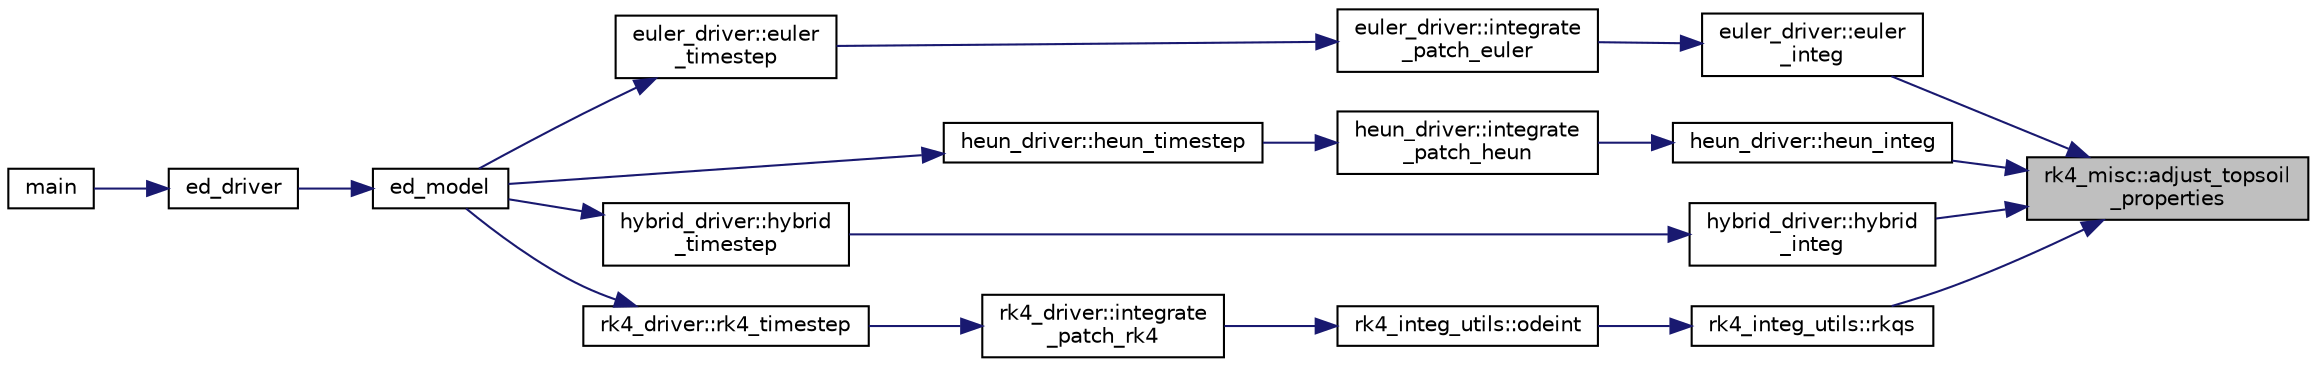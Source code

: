 digraph "rk4_misc::adjust_topsoil_properties"
{
 // LATEX_PDF_SIZE
  edge [fontname="Helvetica",fontsize="10",labelfontname="Helvetica",labelfontsize="10"];
  node [fontname="Helvetica",fontsize="10",shape=record];
  rankdir="RL";
  Node1 [label="rk4_misc::adjust_topsoil\l_properties",height=0.2,width=0.4,color="black", fillcolor="grey75", style="filled", fontcolor="black",tooltip=" "];
  Node1 -> Node2 [dir="back",color="midnightblue",fontsize="10",style="solid"];
  Node2 [label="euler_driver::euler\l_integ",height=0.2,width=0.4,color="black", fillcolor="white", style="filled",URL="$namespaceeuler__driver.html#aebf9f5fedece6cef3feb10e627f4e527",tooltip=" "];
  Node2 -> Node3 [dir="back",color="midnightblue",fontsize="10",style="solid"];
  Node3 [label="euler_driver::integrate\l_patch_euler",height=0.2,width=0.4,color="black", fillcolor="white", style="filled",URL="$namespaceeuler__driver.html#a22c3b83ca15e3a80e0c05371c83cedab",tooltip=" "];
  Node3 -> Node4 [dir="back",color="midnightblue",fontsize="10",style="solid"];
  Node4 [label="euler_driver::euler\l_timestep",height=0.2,width=0.4,color="black", fillcolor="white", style="filled",URL="$namespaceeuler__driver.html#a55664cda4554324c478d426edcc090ba",tooltip=" "];
  Node4 -> Node5 [dir="back",color="midnightblue",fontsize="10",style="solid"];
  Node5 [label="ed_model",height=0.2,width=0.4,color="black", fillcolor="white", style="filled",URL="$ed__model_8_f90.html#a9804b9ca3fcb1b4e17171d786d50c32c",tooltip="Begins, updates, and outputs results from ecosystem simulation."];
  Node5 -> Node6 [dir="back",color="midnightblue",fontsize="10",style="solid"];
  Node6 [label="ed_driver",height=0.2,width=0.4,color="black", fillcolor="white", style="filled",URL="$ed__driver_8_f90.html#a5706bd8bee60960fe8166de1870e47da",tooltip=" "];
  Node6 -> Node7 [dir="back",color="midnightblue",fontsize="10",style="solid"];
  Node7 [label="main",height=0.2,width=0.4,color="black", fillcolor="white", style="filled",URL="$edmain_8_f90.html#a8ec2266d83cd6c0b762cbcbc92c0af3d",tooltip=" "];
  Node1 -> Node8 [dir="back",color="midnightblue",fontsize="10",style="solid"];
  Node8 [label="heun_driver::heun_integ",height=0.2,width=0.4,color="black", fillcolor="white", style="filled",URL="$namespaceheun__driver.html#af9332131a749001cd8a8e0e010a2ad53",tooltip=" "];
  Node8 -> Node9 [dir="back",color="midnightblue",fontsize="10",style="solid"];
  Node9 [label="heun_driver::integrate\l_patch_heun",height=0.2,width=0.4,color="black", fillcolor="white", style="filled",URL="$namespaceheun__driver.html#abb1bb84ab9ad1d5dc5aec57b996752f8",tooltip=" "];
  Node9 -> Node10 [dir="back",color="midnightblue",fontsize="10",style="solid"];
  Node10 [label="heun_driver::heun_timestep",height=0.2,width=0.4,color="black", fillcolor="white", style="filled",URL="$namespaceheun__driver.html#afef0343ba81822423a4a5ebfa053686a",tooltip=" "];
  Node10 -> Node5 [dir="back",color="midnightblue",fontsize="10",style="solid"];
  Node1 -> Node11 [dir="back",color="midnightblue",fontsize="10",style="solid"];
  Node11 [label="hybrid_driver::hybrid\l_integ",height=0.2,width=0.4,color="black", fillcolor="white", style="filled",URL="$namespacehybrid__driver.html#ad5f85fbe933837294251a604c869f7bb",tooltip=" "];
  Node11 -> Node12 [dir="back",color="midnightblue",fontsize="10",style="solid"];
  Node12 [label="hybrid_driver::hybrid\l_timestep",height=0.2,width=0.4,color="black", fillcolor="white", style="filled",URL="$namespacehybrid__driver.html#a579b44c8008742b4e1728108d2c7b0d3",tooltip=" "];
  Node12 -> Node5 [dir="back",color="midnightblue",fontsize="10",style="solid"];
  Node1 -> Node13 [dir="back",color="midnightblue",fontsize="10",style="solid"];
  Node13 [label="rk4_integ_utils::rkqs",height=0.2,width=0.4,color="black", fillcolor="white", style="filled",URL="$namespacerk4__integ__utils.html#acd30a6653bb12c1b9a567c90798cba59",tooltip=" "];
  Node13 -> Node14 [dir="back",color="midnightblue",fontsize="10",style="solid"];
  Node14 [label="rk4_integ_utils::odeint",height=0.2,width=0.4,color="black", fillcolor="white", style="filled",URL="$namespacerk4__integ__utils.html#a479cb673a6f002065a13f3888a76fc5c",tooltip=" "];
  Node14 -> Node15 [dir="back",color="midnightblue",fontsize="10",style="solid"];
  Node15 [label="rk4_driver::integrate\l_patch_rk4",height=0.2,width=0.4,color="black", fillcolor="white", style="filled",URL="$namespacerk4__driver.html#a79d5c3b592f5f6ea9e9799a4f07e49a9",tooltip=" "];
  Node15 -> Node16 [dir="back",color="midnightblue",fontsize="10",style="solid"];
  Node16 [label="rk4_driver::rk4_timestep",height=0.2,width=0.4,color="black", fillcolor="white", style="filled",URL="$namespacerk4__driver.html#abf8bd20405c7ed6a7bab3bdb18d8de87",tooltip=" "];
  Node16 -> Node5 [dir="back",color="midnightblue",fontsize="10",style="solid"];
}
